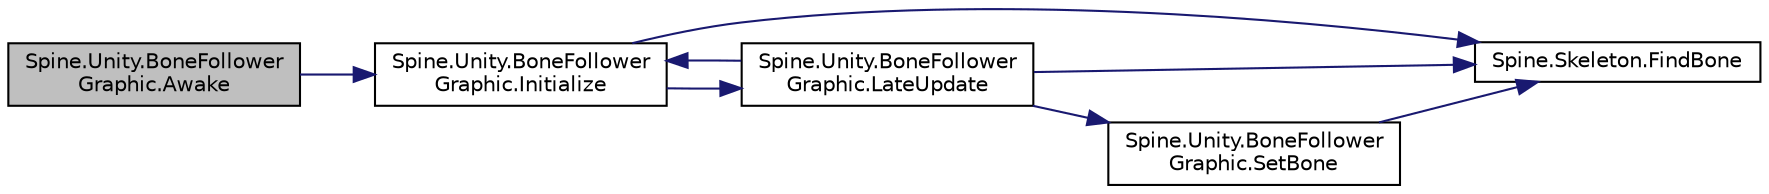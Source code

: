 digraph "Spine.Unity.BoneFollowerGraphic.Awake"
{
 // LATEX_PDF_SIZE
  edge [fontname="Helvetica",fontsize="10",labelfontname="Helvetica",labelfontsize="10"];
  node [fontname="Helvetica",fontsize="10",shape=record];
  rankdir="LR";
  Node1 [label="Spine.Unity.BoneFollower\lGraphic.Awake",height=0.2,width=0.4,color="black", fillcolor="grey75", style="filled", fontcolor="black",tooltip=" "];
  Node1 -> Node2 [color="midnightblue",fontsize="10",style="solid"];
  Node2 [label="Spine.Unity.BoneFollower\lGraphic.Initialize",height=0.2,width=0.4,color="black", fillcolor="white", style="filled",URL="$class_spine_1_1_unity_1_1_bone_follower_graphic.html#a9d75acd1771de0c24ac1946e8328e890",tooltip=" "];
  Node2 -> Node3 [color="midnightblue",fontsize="10",style="solid"];
  Node3 [label="Spine.Skeleton.FindBone",height=0.2,width=0.4,color="black", fillcolor="white", style="filled",URL="$class_spine_1_1_skeleton.html#ac17fa59f8524f84672419a2e9c676666",tooltip="May be null."];
  Node2 -> Node4 [color="midnightblue",fontsize="10",style="solid"];
  Node4 [label="Spine.Unity.BoneFollower\lGraphic.LateUpdate",height=0.2,width=0.4,color="black", fillcolor="white", style="filled",URL="$class_spine_1_1_unity_1_1_bone_follower_graphic.html#a05a7825d7a0c48fc88e14ad193676d05",tooltip=" "];
  Node4 -> Node3 [color="midnightblue",fontsize="10",style="solid"];
  Node4 -> Node2 [color="midnightblue",fontsize="10",style="solid"];
  Node4 -> Node5 [color="midnightblue",fontsize="10",style="solid"];
  Node5 [label="Spine.Unity.BoneFollower\lGraphic.SetBone",height=0.2,width=0.4,color="black", fillcolor="white", style="filled",URL="$class_spine_1_1_unity_1_1_bone_follower_graphic.html#ae91adf70e9f9c057464ae663359de58c",tooltip="Sets the target bone by its bone name. Returns false if no bone was found."];
  Node5 -> Node3 [color="midnightblue",fontsize="10",style="solid"];
}

